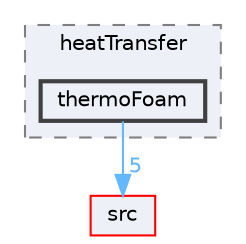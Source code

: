 digraph "applications/solvers/heatTransfer/thermoFoam"
{
 // LATEX_PDF_SIZE
  bgcolor="transparent";
  edge [fontname=Helvetica,fontsize=10,labelfontname=Helvetica,labelfontsize=10];
  node [fontname=Helvetica,fontsize=10,shape=box,height=0.2,width=0.4];
  compound=true
  subgraph clusterdir_faee72e18493b47f6f5cdf576f4c62ea {
    graph [ bgcolor="#edf0f7", pencolor="grey50", label="heatTransfer", fontname=Helvetica,fontsize=10 style="filled,dashed", URL="dir_faee72e18493b47f6f5cdf576f4c62ea.html",tooltip=""]
  dir_d3cc969129dd312714607110e186c25f [label="thermoFoam", fillcolor="#edf0f7", color="grey25", style="filled,bold", URL="dir_d3cc969129dd312714607110e186c25f.html",tooltip=""];
  }
  dir_68267d1309a1af8e8297ef4c3efbcdba [label="src", fillcolor="#edf0f7", color="red", style="filled", URL="dir_68267d1309a1af8e8297ef4c3efbcdba.html",tooltip=""];
  dir_d3cc969129dd312714607110e186c25f->dir_68267d1309a1af8e8297ef4c3efbcdba [headlabel="5", labeldistance=1.5 headhref="dir_004014_003729.html" href="dir_004014_003729.html" color="steelblue1" fontcolor="steelblue1"];
}
